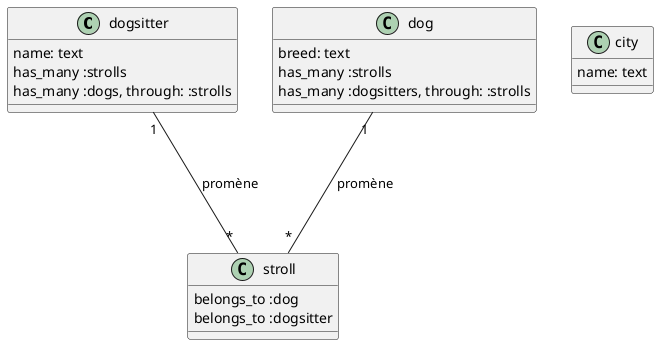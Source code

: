 @startuml dogs

Class dogsitter {
  name: text
  has_many :strolls
  has_many :dogs, through: :strolls
}

Class dog {
  breed: text
  has_many :strolls
  has_many :dogsitters, through: :strolls
}

Class stroll {
  belongs_to :dog
  belongs_to :dogsitter
}

Class city {
  name: text
}

' dogsitter "*" - "*" dog : promene
dogsitter "1" --- "*" stroll: promène
dog "1" --- "*" stroll: promène


@enduml